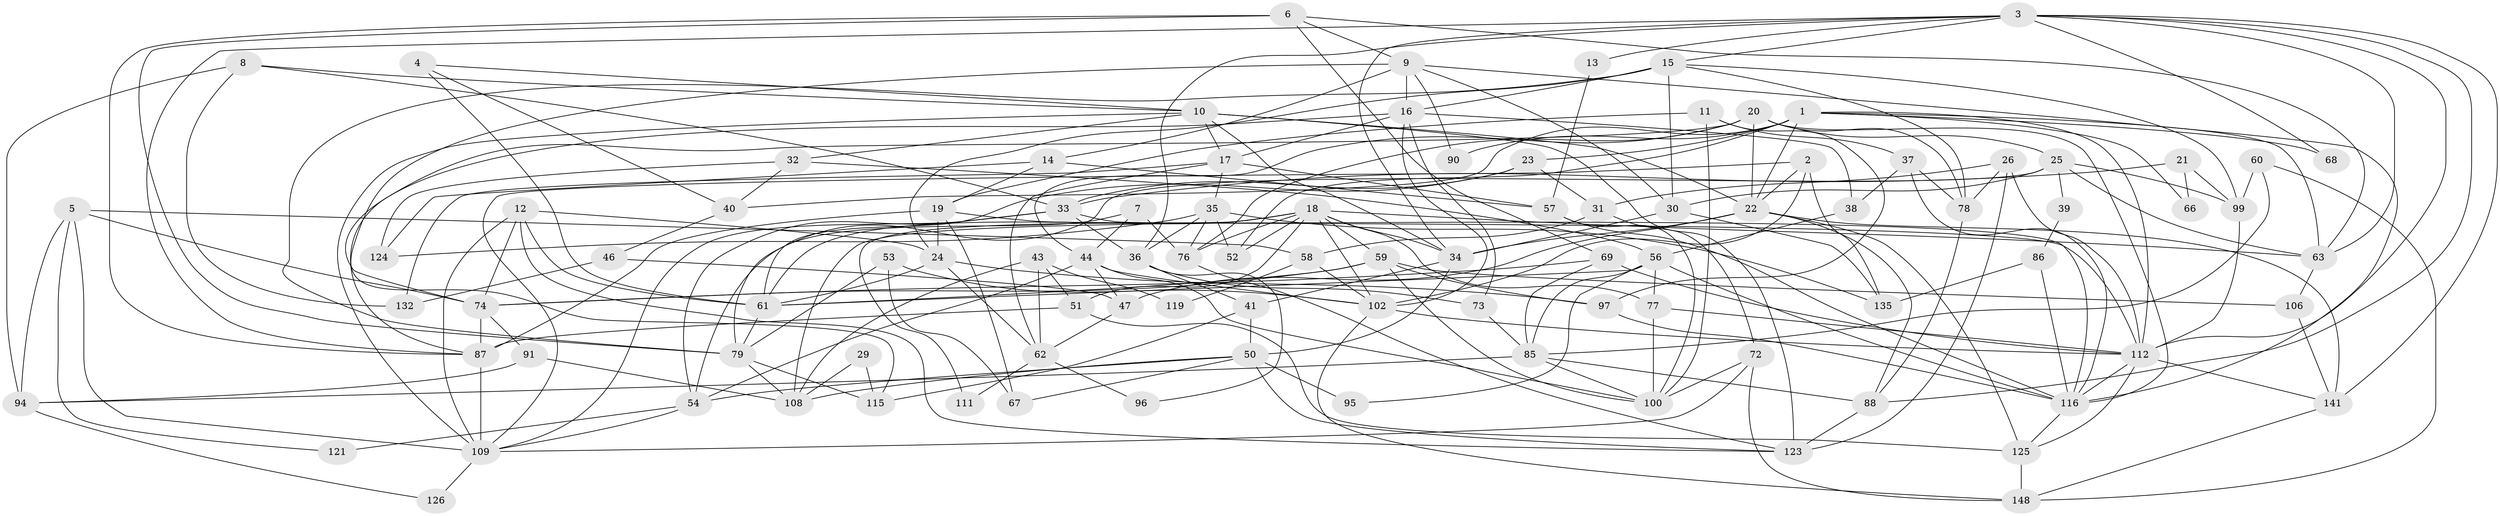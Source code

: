 // Generated by graph-tools (version 1.1) at 2025/52/02/27/25 19:52:08]
// undirected, 97 vertices, 240 edges
graph export_dot {
graph [start="1"]
  node [color=gray90,style=filled];
  1 [super="+144"];
  2 [super="+80"];
  3 [super="+42"];
  4;
  5 [super="+107"];
  6 [super="+81"];
  7;
  8;
  9 [super="+145"];
  10 [super="+65"];
  11 [super="+120"];
  12 [super="+70"];
  13;
  14;
  15 [super="+45"];
  16 [super="+93"];
  17 [super="+71"];
  18 [super="+104"];
  19 [super="+113"];
  20 [super="+105"];
  21;
  22 [super="+114"];
  23 [super="+110"];
  24 [super="+27"];
  25 [super="+28"];
  26;
  29;
  30 [super="+64"];
  31;
  32;
  33 [super="+84"];
  34 [super="+75"];
  35 [super="+83"];
  36 [super="+48"];
  37 [super="+118"];
  38;
  39;
  40 [super="+55"];
  41;
  43;
  44 [super="+49"];
  46;
  47;
  50 [super="+129"];
  51;
  52;
  53;
  54 [super="+82"];
  56 [super="+98"];
  57 [super="+101"];
  58;
  59;
  60;
  61 [super="+142"];
  62 [super="+103"];
  63 [super="+131"];
  66;
  67;
  68;
  69;
  72 [super="+122"];
  73;
  74 [super="+89"];
  76;
  77 [super="+127"];
  78;
  79 [super="+133"];
  85 [super="+92"];
  86;
  87 [super="+143"];
  88;
  90;
  91;
  94;
  95;
  96;
  97;
  99;
  100 [super="+138"];
  102 [super="+128"];
  106 [super="+137"];
  108 [super="+140"];
  109 [super="+134"];
  111;
  112 [super="+130"];
  115 [super="+139"];
  116 [super="+117"];
  119;
  121;
  123 [super="+136"];
  124 [super="+146"];
  125 [super="+147"];
  126;
  132;
  135;
  141;
  148;
  1 -- 63;
  1 -- 66;
  1 -- 68;
  1 -- 52;
  1 -- 22;
  1 -- 23;
  1 -- 90;
  1 -- 112;
  1 -- 40;
  2 -- 135;
  2 -- 109;
  2 -- 22;
  2 -- 102;
  3 -- 88;
  3 -- 141;
  3 -- 15;
  3 -- 36;
  3 -- 112;
  3 -- 34;
  3 -- 68;
  3 -- 87;
  3 -- 13;
  3 -- 63;
  4 -- 10;
  4 -- 61;
  4 -- 40;
  5 -- 94;
  5 -- 58;
  5 -- 121;
  5 -- 74;
  5 -- 109;
  6 -- 79;
  6 -- 87;
  6 -- 69;
  6 -- 63;
  6 -- 9;
  7 -- 54;
  7 -- 76;
  7 -- 44;
  8 -- 94;
  8 -- 132;
  8 -- 10;
  8 -- 33;
  9 -- 16;
  9 -- 30;
  9 -- 116;
  9 -- 90;
  9 -- 14;
  9 -- 115;
  10 -- 123 [weight=2];
  10 -- 17;
  10 -- 32;
  10 -- 34;
  10 -- 109;
  10 -- 22;
  11 -- 19;
  11 -- 97;
  11 -- 100;
  11 -- 37;
  12 -- 61;
  12 -- 74;
  12 -- 109;
  12 -- 24;
  12 -- 123;
  13 -- 57;
  14 -- 124;
  14 -- 19;
  14 -- 57;
  15 -- 16;
  15 -- 99;
  15 -- 78;
  15 -- 24;
  15 -- 30;
  15 -- 79;
  16 -- 38;
  16 -- 73;
  16 -- 74;
  16 -- 102;
  16 -- 17;
  17 -- 132;
  17 -- 62;
  17 -- 35;
  17 -- 57;
  18 -- 76;
  18 -- 59;
  18 -- 61;
  18 -- 111;
  18 -- 51;
  18 -- 52;
  18 -- 102;
  18 -- 108;
  18 -- 63;
  18 -- 34;
  18 -- 77;
  19 -- 112;
  19 -- 67;
  19 -- 24;
  19 -- 87;
  20 -- 76;
  20 -- 87 [weight=2];
  20 -- 44;
  20 -- 116;
  20 -- 22;
  20 -- 25;
  20 -- 78;
  21 -- 99;
  21 -- 33;
  21 -- 66;
  22 -- 88;
  22 -- 141;
  22 -- 47;
  22 -- 125;
  22 -- 34;
  23 -- 61;
  23 -- 33;
  23 -- 31;
  24 -- 97;
  24 -- 61;
  24 -- 62;
  25 -- 99;
  25 -- 30;
  25 -- 39;
  25 -- 63;
  25 -- 79;
  26 -- 78;
  26 -- 112;
  26 -- 31;
  26 -- 123;
  29 -- 108;
  29 -- 115;
  30 -- 135;
  30 -- 34;
  31 -- 58;
  31 -- 72;
  32 -- 40;
  32 -- 124;
  32 -- 56;
  33 -- 54;
  33 -- 109;
  33 -- 116;
  33 -- 36;
  34 -- 41;
  34 -- 50;
  35 -- 76;
  35 -- 124;
  35 -- 135;
  35 -- 52;
  35 -- 36;
  36 -- 73;
  36 -- 41;
  36 -- 96;
  37 -- 116;
  37 -- 38;
  37 -- 78;
  38 -- 56;
  39 -- 86;
  40 -- 46;
  41 -- 50;
  41 -- 115;
  43 -- 51;
  43 -- 62;
  43 -- 119;
  43 -- 108;
  44 -- 102;
  44 -- 47;
  44 -- 54;
  44 -- 100;
  46 -- 47;
  46 -- 132;
  47 -- 62;
  50 -- 95;
  50 -- 108;
  50 -- 67;
  50 -- 123;
  50 -- 54;
  51 -- 125;
  51 -- 87;
  53 -- 67;
  53 -- 102;
  53 -- 79;
  54 -- 109;
  54 -- 121;
  56 -- 116;
  56 -- 95;
  56 -- 85;
  56 -- 61;
  56 -- 77;
  57 -- 116;
  57 -- 100;
  58 -- 102;
  58 -- 119;
  59 -- 74;
  59 -- 97;
  59 -- 106;
  59 -- 61;
  59 -- 100;
  60 -- 85;
  60 -- 99;
  60 -- 148;
  61 -- 79;
  62 -- 111;
  62 -- 96;
  63 -- 106;
  69 -- 74;
  69 -- 112;
  69 -- 85;
  72 -- 148;
  72 -- 100;
  72 -- 109;
  73 -- 85;
  74 -- 87 [weight=2];
  74 -- 91;
  76 -- 123;
  77 -- 112;
  77 -- 100;
  78 -- 88;
  79 -- 108;
  79 -- 115;
  85 -- 88;
  85 -- 94;
  85 -- 100;
  86 -- 135;
  86 -- 116;
  87 -- 109;
  88 -- 123;
  91 -- 94;
  91 -- 108;
  94 -- 126;
  97 -- 116;
  99 -- 112;
  102 -- 112;
  102 -- 148;
  106 -- 141;
  109 -- 126;
  112 -- 116;
  112 -- 141;
  112 -- 125;
  116 -- 125;
  125 -- 148;
  141 -- 148;
}
